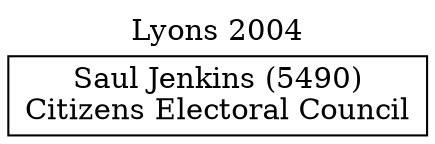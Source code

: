 // House preference flow
digraph "Saul Jenkins (5490)_Lyons_2004" {
	graph [label="Lyons 2004" labelloc=t mclimit=10]
	node [shape=box]
	"Saul Jenkins (5490)" [label="Saul Jenkins (5490)
Citizens Electoral Council"]
}
